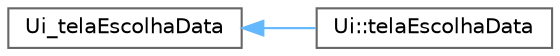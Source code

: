 digraph "Graphical Class Hierarchy"
{
 // LATEX_PDF_SIZE
  bgcolor="transparent";
  edge [fontname=Helvetica,fontsize=10,labelfontname=Helvetica,labelfontsize=10];
  node [fontname=Helvetica,fontsize=10,shape=box,height=0.2,width=0.4];
  rankdir="LR";
  Node0 [id="Node000000",label="Ui_telaEscolhaData",height=0.2,width=0.4,color="grey40", fillcolor="white", style="filled",URL="$class_ui__tela_escolha_data.html",tooltip=" "];
  Node0 -> Node1 [id="edge9_Node000000_Node000001",dir="back",color="steelblue1",style="solid",tooltip=" "];
  Node1 [id="Node000001",label="Ui::telaEscolhaData",height=0.2,width=0.4,color="grey40", fillcolor="white", style="filled",URL="$class_ui_1_1tela_escolha_data.html",tooltip=" "];
}

